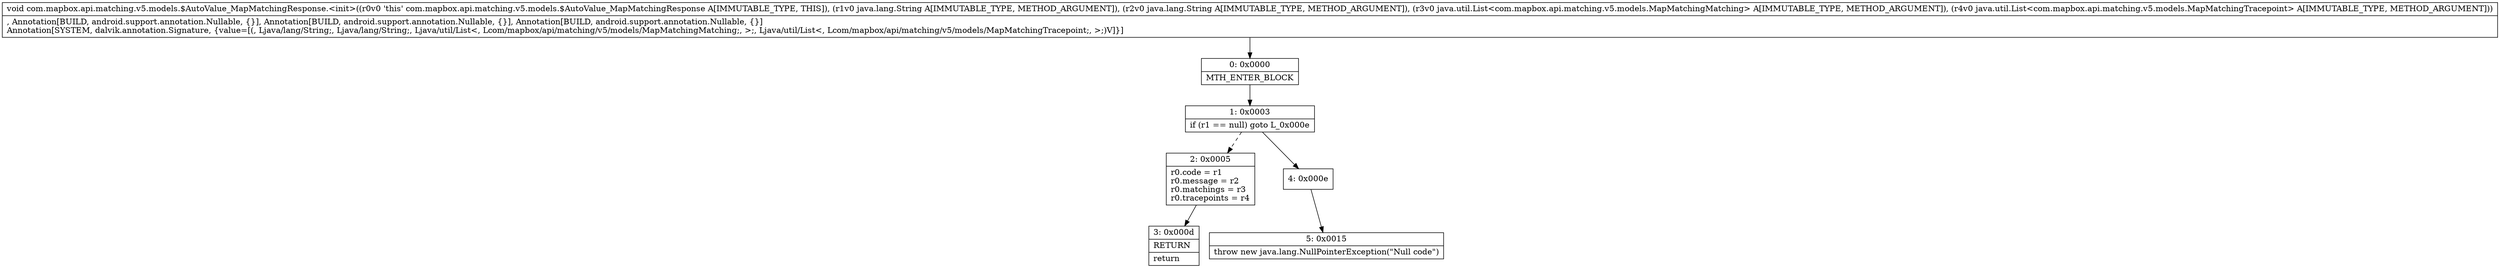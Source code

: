 digraph "CFG forcom.mapbox.api.matching.v5.models.$AutoValue_MapMatchingResponse.\<init\>(Ljava\/lang\/String;Ljava\/lang\/String;Ljava\/util\/List;Ljava\/util\/List;)V" {
Node_0 [shape=record,label="{0\:\ 0x0000|MTH_ENTER_BLOCK\l}"];
Node_1 [shape=record,label="{1\:\ 0x0003|if (r1 == null) goto L_0x000e\l}"];
Node_2 [shape=record,label="{2\:\ 0x0005|r0.code = r1\lr0.message = r2\lr0.matchings = r3\lr0.tracepoints = r4\l}"];
Node_3 [shape=record,label="{3\:\ 0x000d|RETURN\l|return\l}"];
Node_4 [shape=record,label="{4\:\ 0x000e}"];
Node_5 [shape=record,label="{5\:\ 0x0015|throw new java.lang.NullPointerException(\"Null code\")\l}"];
MethodNode[shape=record,label="{void com.mapbox.api.matching.v5.models.$AutoValue_MapMatchingResponse.\<init\>((r0v0 'this' com.mapbox.api.matching.v5.models.$AutoValue_MapMatchingResponse A[IMMUTABLE_TYPE, THIS]), (r1v0 java.lang.String A[IMMUTABLE_TYPE, METHOD_ARGUMENT]), (r2v0 java.lang.String A[IMMUTABLE_TYPE, METHOD_ARGUMENT]), (r3v0 java.util.List\<com.mapbox.api.matching.v5.models.MapMatchingMatching\> A[IMMUTABLE_TYPE, METHOD_ARGUMENT]), (r4v0 java.util.List\<com.mapbox.api.matching.v5.models.MapMatchingTracepoint\> A[IMMUTABLE_TYPE, METHOD_ARGUMENT]))  | , Annotation[BUILD, android.support.annotation.Nullable, \{\}], Annotation[BUILD, android.support.annotation.Nullable, \{\}], Annotation[BUILD, android.support.annotation.Nullable, \{\}]\lAnnotation[SYSTEM, dalvik.annotation.Signature, \{value=[(, Ljava\/lang\/String;, Ljava\/lang\/String;, Ljava\/util\/List\<, Lcom\/mapbox\/api\/matching\/v5\/models\/MapMatchingMatching;, \>;, Ljava\/util\/List\<, Lcom\/mapbox\/api\/matching\/v5\/models\/MapMatchingTracepoint;, \>;)V]\}]\l}"];
MethodNode -> Node_0;
Node_0 -> Node_1;
Node_1 -> Node_2[style=dashed];
Node_1 -> Node_4;
Node_2 -> Node_3;
Node_4 -> Node_5;
}

